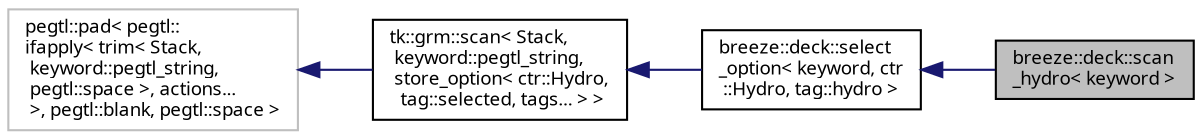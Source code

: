 digraph "breeze::deck::scan_hydro&lt; keyword &gt;"
{
 // INTERACTIVE_SVG=YES
  bgcolor="transparent";
  edge [fontname="sans-serif",fontsize="9",labelfontname="sans-serif",labelfontsize="9"];
  node [fontname="sans-serif",fontsize="9",shape=record];
  rankdir="LR";
  Node1 [label="breeze::deck::scan\l_hydro\< keyword \>",height=0.2,width=0.4,color="black", fillcolor="grey75", style="filled", fontcolor="black"];
  Node2 -> Node1 [dir="back",color="midnightblue",fontsize="9",style="solid",fontname="sans-serif"];
  Node2 [label="breeze::deck::select\l_option\< keyword, ctr\l::Hydro, tag::hydro \>",height=0.2,width=0.4,color="black",URL="$structbreeze_1_1deck_1_1select__option.html"];
  Node3 -> Node2 [dir="back",color="midnightblue",fontsize="9",style="solid",fontname="sans-serif"];
  Node3 [label="tk::grm::scan\< Stack,\l keyword::pegtl_string,\l store_option\< ctr::Hydro,\l tag::selected, tags... \> \>",height=0.2,width=0.4,color="black",URL="$structtk_1_1grm_1_1scan.html"];
  Node4 -> Node3 [dir="back",color="midnightblue",fontsize="9",style="solid",fontname="sans-serif"];
  Node4 [label="pegtl::pad\< pegtl::\lifapply\< trim\< Stack,\l keyword::pegtl_string,\l pegtl::space \>, actions...\l \>, pegtl::blank, pegtl::space \>",height=0.2,width=0.4,color="grey75"];
}
